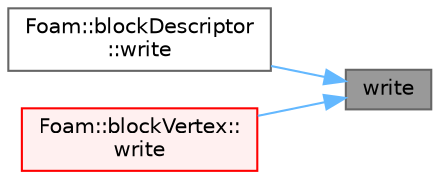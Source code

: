 digraph "write"
{
 // LATEX_PDF_SIZE
  bgcolor="transparent";
  edge [fontname=Helvetica,fontsize=10,labelfontname=Helvetica,labelfontsize=10];
  node [fontname=Helvetica,fontsize=10,shape=box,height=0.2,width=0.4];
  rankdir="RL";
  Node1 [id="Node000001",label="write",height=0.2,width=0.4,color="gray40", fillcolor="grey60", style="filled", fontcolor="black",tooltip=" "];
  Node1 -> Node2 [id="edge1_Node000001_Node000002",dir="back",color="steelblue1",style="solid",tooltip=" "];
  Node2 [id="Node000002",label="Foam::blockDescriptor\l::write",height=0.2,width=0.4,color="grey40", fillcolor="white", style="filled",URL="$classFoam_1_1blockDescriptor.html#ab0c4b5404a7d4ca78107d5aee257d96d",tooltip=" "];
  Node1 -> Node3 [id="edge2_Node000001_Node000003",dir="back",color="steelblue1",style="solid",tooltip=" "];
  Node3 [id="Node000003",label="Foam::blockVertex::\lwrite",height=0.2,width=0.4,color="red", fillcolor="#FFF0F0", style="filled",URL="$classFoam_1_1blockVertex.html#a260e7fb7c01e6ecf8a8a1922e8438624",tooltip=" "];
}
